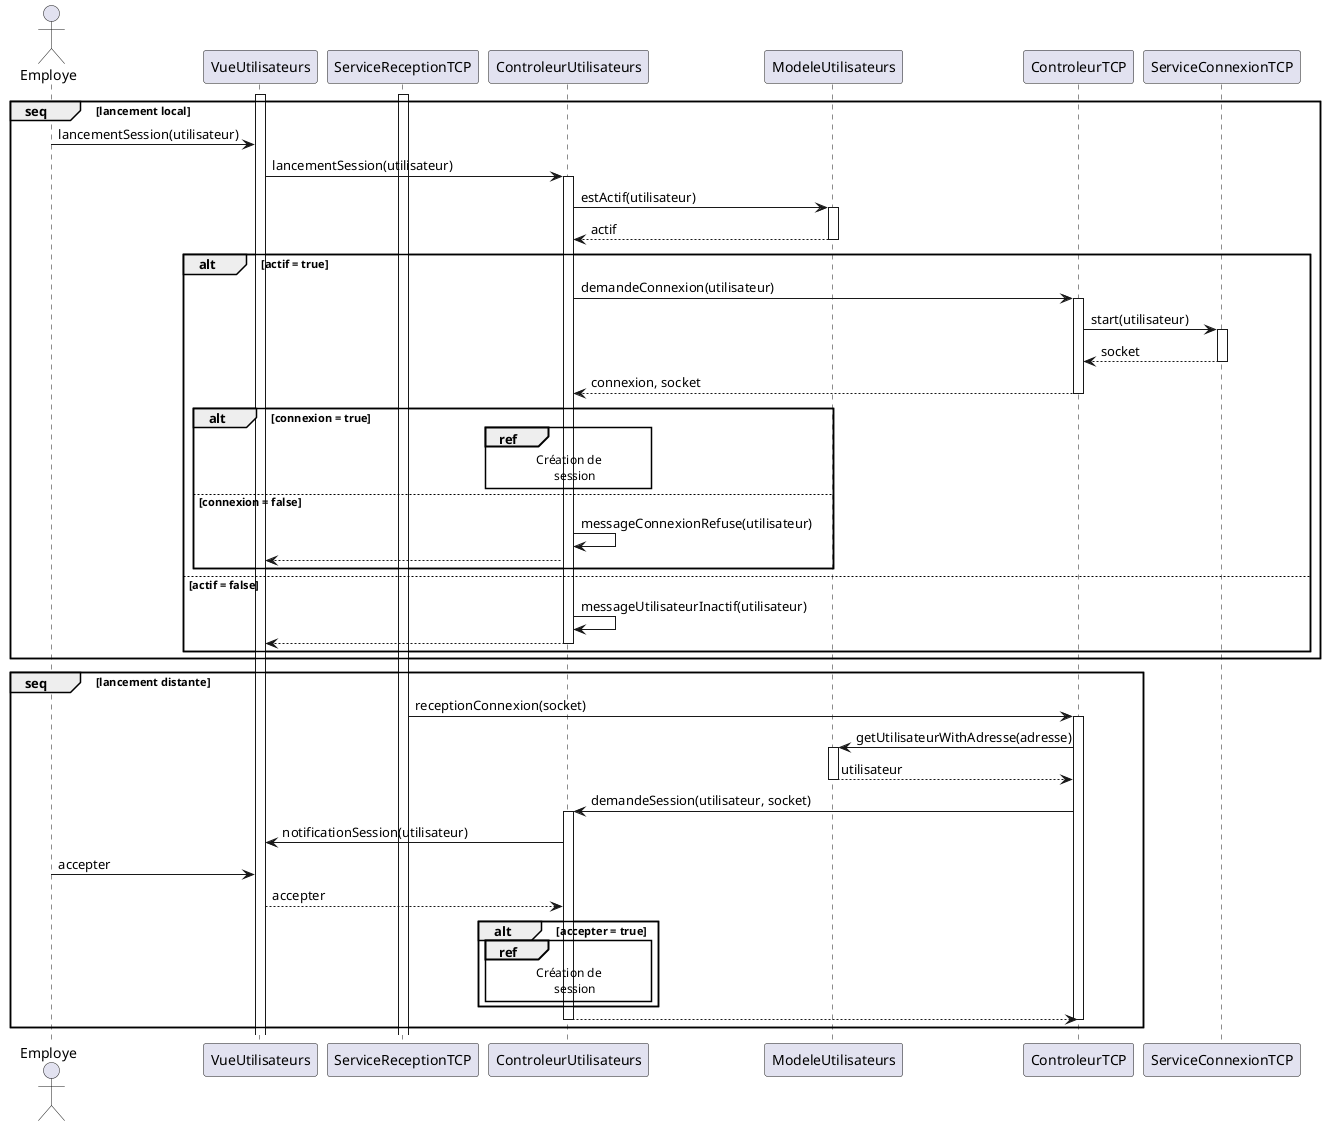 @startuml lancement_session
actor Employe
activate VueUtilisateurs
activate ServiceReceptionTCP
group seq [lancement local]
    Employe -> VueUtilisateurs : lancementSession(utilisateur)
    VueUtilisateurs -> ControleurUtilisateurs : lancementSession(utilisateur)
    activate ControleurUtilisateurs
    ControleurUtilisateurs -> ModeleUtilisateurs : estActif(utilisateur)
    activate ModeleUtilisateurs
    ModeleUtilisateurs --> ControleurUtilisateurs : actif
    deactivate ModeleUtilisateurs
    alt actif = true
        ControleurUtilisateurs -> ControleurTCP : demandeConnexion(utilisateur)
        activate ControleurTCP
        ControleurTCP -> ServiceConnexionTCP : start(utilisateur)
        activate ServiceConnexionTCP
        ServiceConnexionTCP --> ControleurTCP : socket
        deactivate ServiceConnexionTCP
        ControleurTCP --> ControleurUtilisateurs : connexion, socket
        deactivate ControleurTCP
        alt connexion = true
            ref over ControleurUtilisateurs
                Création de
                    session
            end ref
        else connexion = false
            ControleurUtilisateurs -> ControleurUtilisateurs : messageConnexionRefuse(utilisateur)
            ControleurUtilisateurs --> VueUtilisateurs
        end
    else actif = false
        ControleurUtilisateurs -> ControleurUtilisateurs : messageUtilisateurInactif(utilisateur)
        ControleurUtilisateurs --> VueUtilisateurs
        deactivate ControleurUtilisateurs
    end
end
group seq [lancement distante]
    ServiceReceptionTCP -> ControleurTCP : receptionConnexion(socket)
    activate ControleurTCP
    ControleurTCP -> ModeleUtilisateurs : getUtilisateurWithAdresse(adresse)
    activate ModeleUtilisateurs
    ModeleUtilisateurs --> ControleurTCP : utilisateur
    deactivate ModeleUtilisateurs
    ControleurTCP -> ControleurUtilisateurs : demandeSession(utilisateur, socket)
    activate ControleurUtilisateurs
    ControleurUtilisateurs -> VueUtilisateurs : notificationSession(utilisateur)
    Employe -> VueUtilisateurs : accepter
    VueUtilisateurs --> ControleurUtilisateurs : accepter
    alt accepter = true
        ref over ControleurUtilisateurs
            Création de
                session
        end ref
    end
    ControleurUtilisateurs --> ControleurTCP
    deactivate ControleurUtilisateurs
    deactivate ControleurTCP
end
@enduml